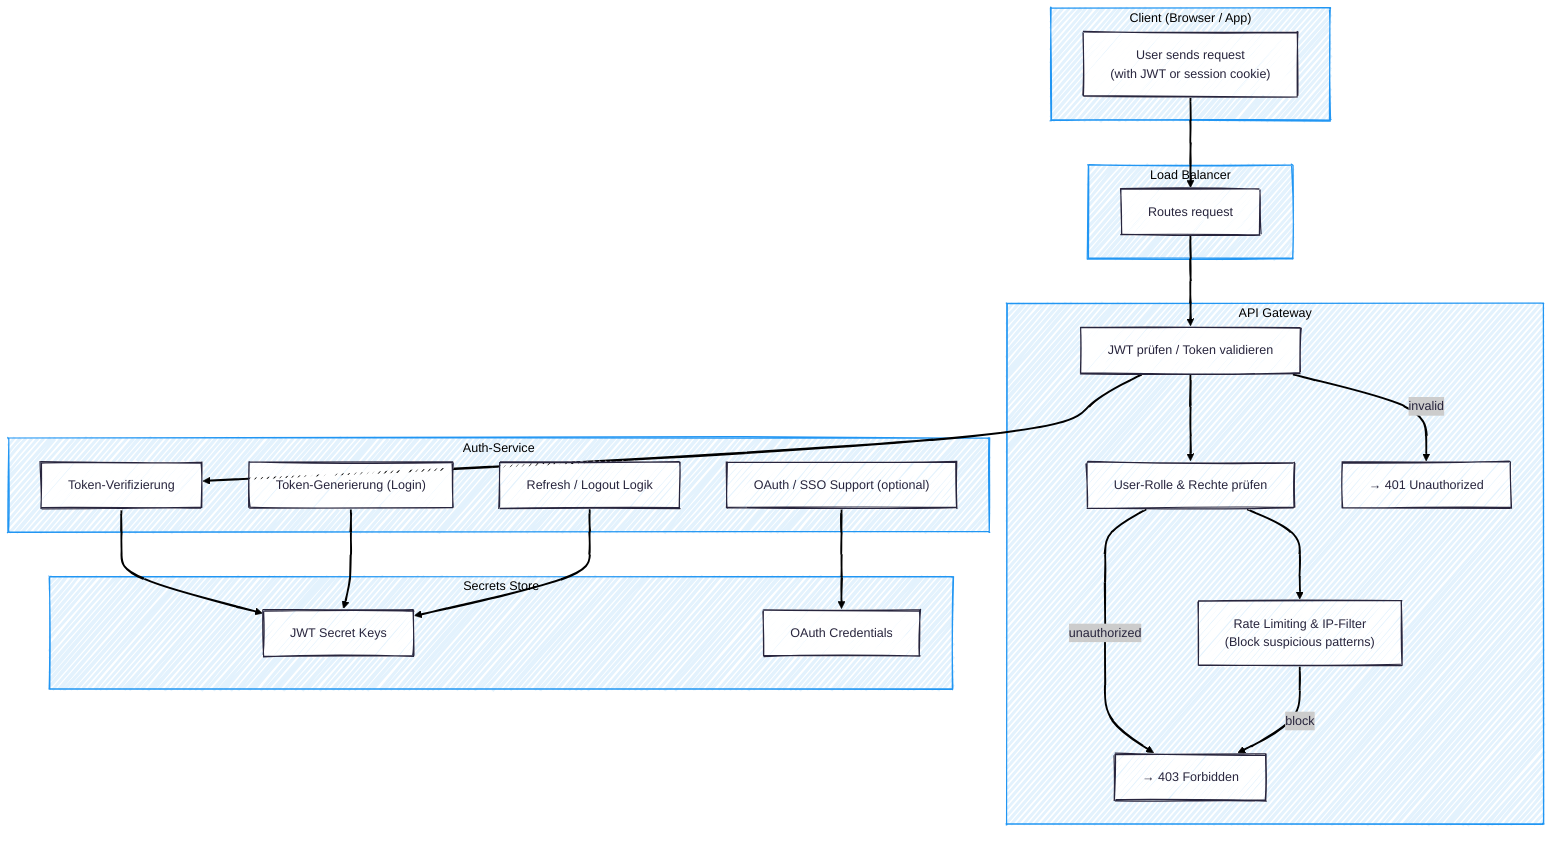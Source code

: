 ---
config:
  theme: redux
  layout: grid
  look: handDrawn
---

flowchart TD
  subgraph Client["Client (Browser / App)"]
    A1["User sends request\n(with JWT or session cookie)"]
  end

  subgraph LoadBalancer["Load Balancer"]
    LB["Routes request"]
  end

  subgraph Gateway["API Gateway"]
    GW1["JWT prüfen / Token validieren"]
    GW2["User-Rolle & Rechte prüfen"]
    GW3["Rate Limiting & IP-Filter\n(Block suspicious patterns)"]
    R1["→ 401 Unauthorized"]
    R2["→ 403 Forbidden"]
  end

  subgraph AuthService["Auth-Service"]
    AUTH1["Token-Verifizierung"]
    AUTH2["Token-Generierung (Login)"]
    AUTH3["Refresh / Logout Logik"]
    AUTH4["OAuth / SSO Support (optional)"]
  end

  subgraph Secrets["Secrets Store"]
    S1["JWT Secret Keys"]
    S2["OAuth Credentials"]
  end

  A1 --> LB --> GW1
  GW1 --> AUTH1 --> S1
  GW1 -- invalid --> R1
  GW1 --> GW2
  GW2 --> GW3
  GW2 -- unauthorized --> R2
  GW3 -->|block| R2

  AUTH2 --> S1
  AUTH3 --> S1
  AUTH4 --> S2

  classDef layer fill:#E3F2FD,stroke:#2196F3;
  class Client,LoadBalancer,Gateway,AuthService,Secrets layer;